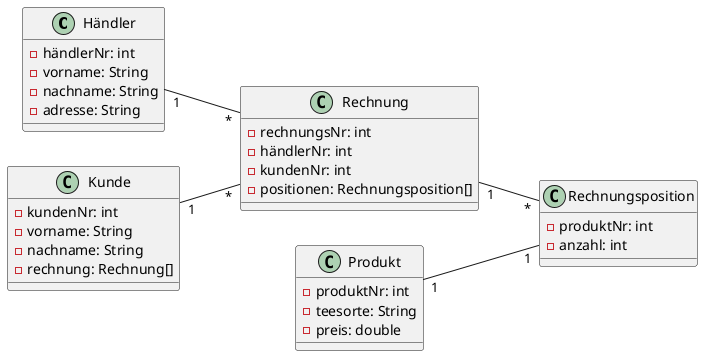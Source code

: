 @startuml
left to right direction

class Händler {
    - händlerNr: int
    - vorname: String
    - nachname: String
    - adresse: String
}

class Kunde {
    - kundenNr: int
    - vorname: String
    - nachname: String
    - rechnung: Rechnung[]
}

class Rechnung {
    - rechnungsNr: int
    - händlerNr: int
    - kundenNr: int
    - positionen: Rechnungsposition[]
}

class Produkt {
    - produktNr: int
    - teesorte: String
    - preis: double
}

class Rechnungsposition {
    - produktNr: int
    - anzahl: int
}

Kunde "1" -- "*" Rechnung
Händler "1" -- "*" Rechnung
Produkt "1" -- "1" Rechnungsposition
Rechnung "1" -- "*" Rechnungsposition


@enduml